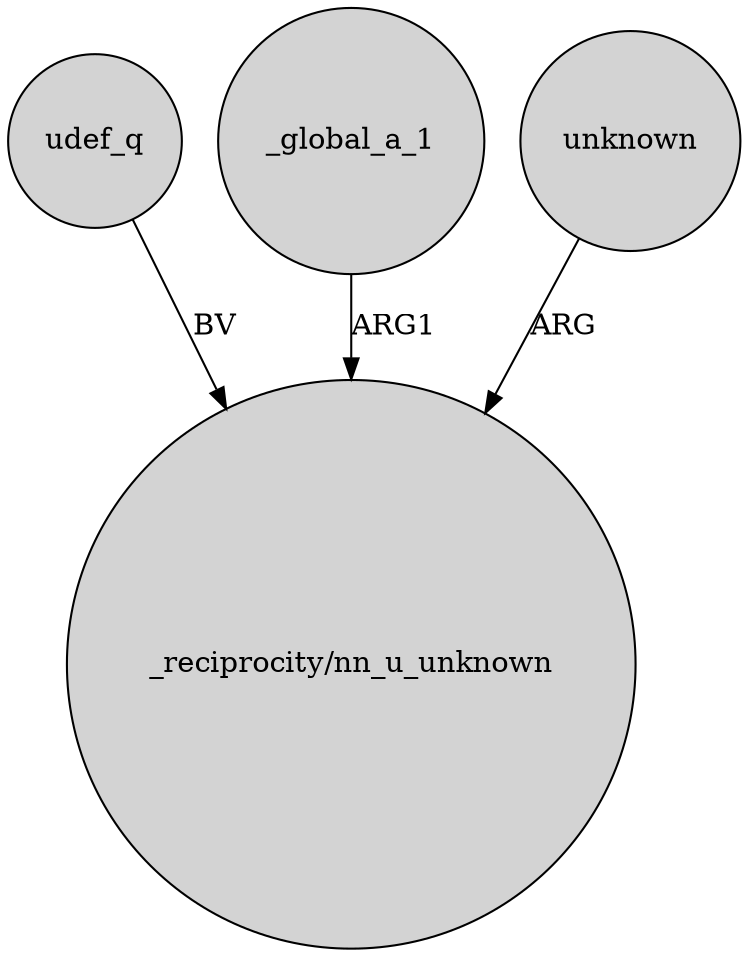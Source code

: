 digraph {
	node [shape=circle style=filled]
	udef_q -> "_reciprocity/nn_u_unknown" [label=BV]
	_global_a_1 -> "_reciprocity/nn_u_unknown" [label=ARG1]
	unknown -> "_reciprocity/nn_u_unknown" [label=ARG]
}
